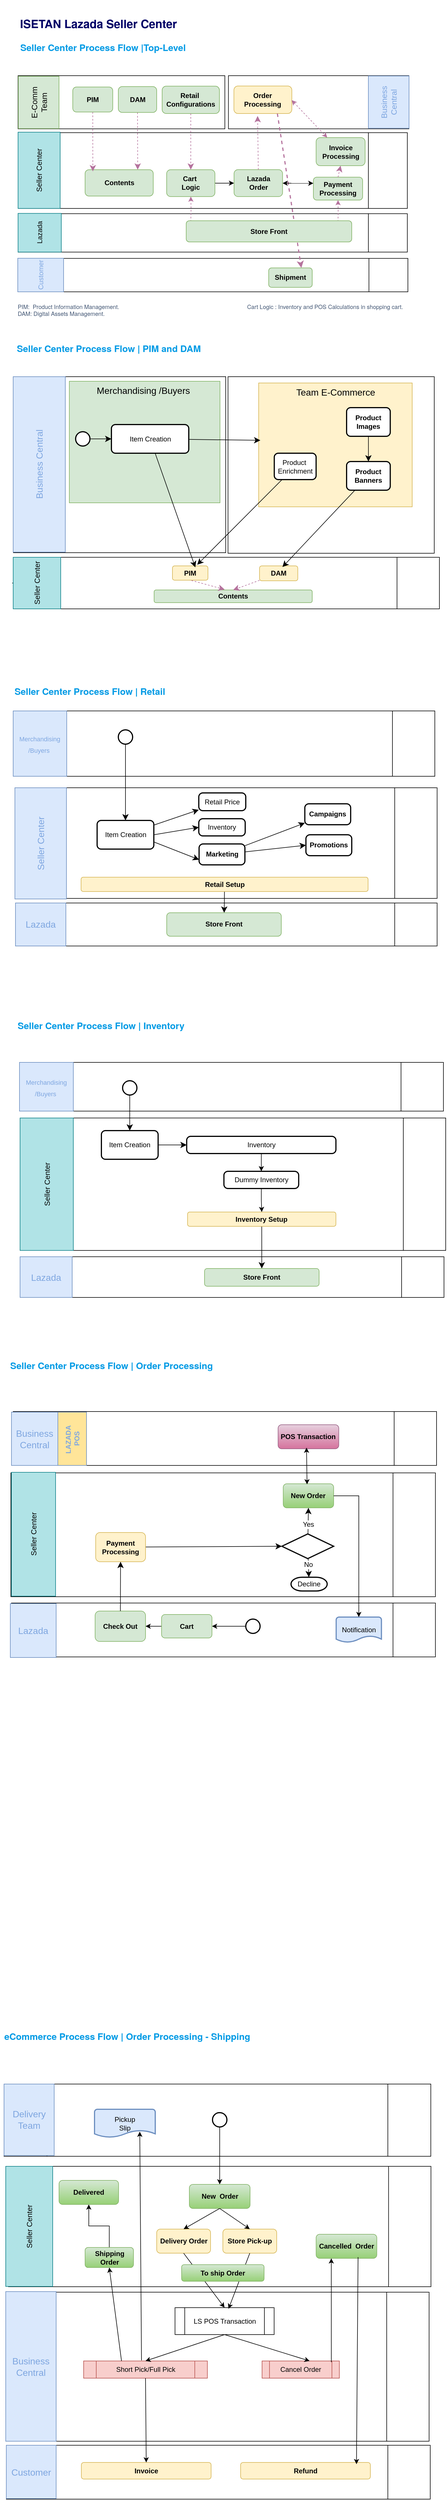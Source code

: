 <mxfile version="24.8.4">
  <diagram name="Page-1" id="vDul_YqK_dcnpiFwpa7n">
    <mxGraphModel dx="2261" dy="1941" grid="0" gridSize="10" guides="1" tooltips="1" connect="1" arrows="1" fold="1" page="1" pageScale="1" pageWidth="827" pageHeight="1169" math="0" shadow="0">
      <root>
        <mxCell id="0" />
        <mxCell id="1" parent="0" />
        <mxCell id="Co0VGhpmqFNj1Fux3Lnn-8" value="" style="shape=process;whiteSpace=wrap;html=1;backgroundOutline=1;" vertex="1" parent="1">
          <mxGeometry x="-787.25" y="2627.5" width="737.5" height="210" as="geometry" />
        </mxCell>
        <mxCell id="9B3eb1JGoKKId0q3JEfG-10" value="" style="rounded=0;whiteSpace=wrap;html=1;" parent="1" vertex="1">
          <mxGeometry x="-404" y="-494" width="360" height="308" as="geometry" />
        </mxCell>
        <mxCell id="9B3eb1JGoKKId0q3JEfG-9" value="" style="rounded=0;whiteSpace=wrap;html=1;" parent="1" vertex="1">
          <mxGeometry x="-778.52" y="-494" width="370.52" height="307" as="geometry" />
        </mxCell>
        <mxCell id="9B3eb1JGoKKId0q3JEfG-3" value="" style="rounded=0;whiteSpace=wrap;html=1;" parent="1" vertex="1">
          <mxGeometry x="-770.5" y="-1019" width="361" height="92.7" as="geometry" />
        </mxCell>
        <mxCell id="9B3eb1JGoKKId0q3JEfG-2" value="" style="rounded=0;whiteSpace=wrap;html=1;" parent="1" vertex="1">
          <mxGeometry x="-403.25" y="-1019" width="315" height="92.7" as="geometry" />
        </mxCell>
        <mxCell id="tXDbYtcbH_n3HrTqmFBk-1" value="" style="shape=process;whiteSpace=wrap;html=1;backgroundOutline=1;" parent="1" vertex="1">
          <mxGeometry x="-770.5" y="-778.3" width="679.5" height="67" as="geometry" />
        </mxCell>
        <mxCell id="k8KEBQ3MooANIXH4T0-9-42" value="" style="shape=process;whiteSpace=wrap;html=1;backgroundOutline=1;" parent="1" vertex="1">
          <mxGeometry x="-767" y="1041" width="740" height="71" as="geometry" />
        </mxCell>
        <mxCell id="sol9Hx2Mey-MQ7D0-gN6-85" value="" style="group" parent="1" vertex="1" connectable="0">
          <mxGeometry x="-791" y="3114" width="740" height="94" as="geometry" />
        </mxCell>
        <mxCell id="sol9Hx2Mey-MQ7D0-gN6-57" value="" style="shape=process;whiteSpace=wrap;html=1;backgroundOutline=1;" parent="sol9Hx2Mey-MQ7D0-gN6-85" vertex="1">
          <mxGeometry width="740" height="94" as="geometry" />
        </mxCell>
        <mxCell id="sol9Hx2Mey-MQ7D0-gN6-58" value="Customer" style="text;strokeColor=#6c8ebf;fillColor=#dae8fc;html=1;align=center;verticalAlign=middle;whiteSpace=wrap;rounded=0;fontSize=16;fontColor=#7EA6E0;" parent="sol9Hx2Mey-MQ7D0-gN6-85" vertex="1">
          <mxGeometry width="87" height="93" as="geometry" />
        </mxCell>
        <mxCell id="Co0VGhpmqFNj1Fux3Lnn-39" value="&lt;b&gt;Refund&lt;/b&gt;" style="rounded=1;whiteSpace=wrap;html=1;fillColor=#fff2cc;strokeColor=#d6b656;" vertex="1" parent="sol9Hx2Mey-MQ7D0-gN6-85">
          <mxGeometry x="409" y="30" width="226.5" height="29" as="geometry" />
        </mxCell>
        <mxCell id="sol9Hx2Mey-MQ7D0-gN6-117" value="&lt;b&gt;Invoice&lt;/b&gt;" style="rounded=1;whiteSpace=wrap;html=1;fillColor=#fff2cc;strokeColor=#d6b656;" parent="sol9Hx2Mey-MQ7D0-gN6-85" vertex="1">
          <mxGeometry x="131" y="30" width="226.5" height="29" as="geometry" />
        </mxCell>
        <mxCell id="sol9Hx2Mey-MQ7D0-gN6-12" value="" style="shape=process;whiteSpace=wrap;html=1;backgroundOutline=1;" parent="1" vertex="1">
          <mxGeometry x="-771" y="-700.3" width="681" height="58.3" as="geometry" />
        </mxCell>
        <mxCell id="FsNF8_H5nUbt7xwvHBq2-35" value="&lt;h2 style=&quot;box-sizing: border-box; margin-top: 1.75rem; margin-bottom: 0.5rem; line-height: 1.2; font-size: 16px; color: rgb(3, 155, 229); padding-bottom: 1rem; font-family: &amp;quot;Source Sans Pro&amp;quot;, HelveticaNeue-Light, &amp;quot;Helvetica Neue Light&amp;quot;, &amp;quot;Helvetica Neue&amp;quot;, Helvetica, Arial, &amp;quot;Lucida Grande&amp;quot;, sans-serif; background-color: rgb(255, 255, 255);&quot;&gt;&lt;span id=&quot;Top-Level_eCommerce_Process_Flow&quot; style=&quot;box-sizing: border-box; font-size: 16px;&quot;&gt;&amp;nbsp;Seller Center Process Flow |&lt;/span&gt;&lt;span style=&quot;font-size: 16px;&quot;&gt;Top-Level&lt;/span&gt;&lt;/h2&gt;" style="text;html=1;align=left;verticalAlign=middle;whiteSpace=wrap;rounded=0;fontSize=16;fontStyle=1" parent="1" vertex="1">
          <mxGeometry x="-773" y="-1086" width="478" height="30" as="geometry" />
        </mxCell>
        <mxCell id="FsNF8_H5nUbt7xwvHBq2-62" value="" style="group;verticalAlign=bottom;" parent="1" vertex="1" connectable="0">
          <mxGeometry x="-781" y="-179" width="740" height="98.25" as="geometry" />
        </mxCell>
        <mxCell id="FsNF8_H5nUbt7xwvHBq2-63" style="edgeStyle=none;curved=1;rounded=0;orthogonalLoop=1;jettySize=auto;html=1;exitX=0;exitY=0.5;exitDx=0;exitDy=0;fontSize=12;startSize=8;endSize=8;" parent="FsNF8_H5nUbt7xwvHBq2-62" source="FsNF8_H5nUbt7xwvHBq2-64" edge="1">
          <mxGeometry relative="1" as="geometry">
            <mxPoint y="44.982" as="targetPoint" />
          </mxGeometry>
        </mxCell>
        <mxCell id="FsNF8_H5nUbt7xwvHBq2-64" value="" style="shape=process;whiteSpace=wrap;html=1;backgroundOutline=1;" parent="FsNF8_H5nUbt7xwvHBq2-62" vertex="1">
          <mxGeometry x="6" width="740.0" height="89.964" as="geometry" />
        </mxCell>
        <mxCell id="FsNF8_H5nUbt7xwvHBq2-68" value="&lt;b&gt;Contents&lt;/b&gt;" style="rounded=1;whiteSpace=wrap;html=1;fillColor=#d5e8d4;strokeColor=#82b366;" parent="FsNF8_H5nUbt7xwvHBq2-62" vertex="1">
          <mxGeometry x="248" y="57" width="276" height="22.18" as="geometry" />
        </mxCell>
        <mxCell id="9B3eb1JGoKKId0q3JEfG-7" value="&lt;span style=&quot;font-size: 13px;&quot;&gt;Seller Center&lt;/span&gt;" style="text;strokeColor=#0e8088;fillColor=#b0e3e6;html=1;align=center;verticalAlign=middle;whiteSpace=wrap;rounded=0;fontSize=12;horizontal=0;" parent="FsNF8_H5nUbt7xwvHBq2-62" vertex="1">
          <mxGeometry x="2" width="83" height="89.964" as="geometry" />
        </mxCell>
        <mxCell id="FsNF8_H5nUbt7xwvHBq2-82" value="&lt;b&gt;PIM&lt;/b&gt;" style="rounded=1;whiteSpace=wrap;html=1;fillColor=#fff2cc;strokeColor=#d6b656;fontColor=#000000;" parent="FsNF8_H5nUbt7xwvHBq2-62" vertex="1">
          <mxGeometry x="280" y="15" width="62" height="25" as="geometry" />
        </mxCell>
        <mxCell id="FsNF8_H5nUbt7xwvHBq2-72" style="edgeStyle=none;curved=1;rounded=0;orthogonalLoop=1;jettySize=auto;html=1;fontSize=12;startSize=8;endSize=8;dashed=1;strokeColor=#B5739D;exitX=0.536;exitY=1.019;exitDx=0;exitDy=0;exitPerimeter=0;entryX=0.446;entryY=-0.038;entryDx=0;entryDy=0;entryPerimeter=0;" parent="FsNF8_H5nUbt7xwvHBq2-62" source="FsNF8_H5nUbt7xwvHBq2-82" target="FsNF8_H5nUbt7xwvHBq2-68" edge="1">
          <mxGeometry relative="1" as="geometry">
            <mxPoint x="194" y="-46" as="sourcePoint" />
            <mxPoint x="210" y="67" as="targetPoint" />
          </mxGeometry>
        </mxCell>
        <mxCell id="FsNF8_H5nUbt7xwvHBq2-90" value="&lt;b&gt;DAM&lt;/b&gt;" style="rounded=1;whiteSpace=wrap;html=1;fillColor=#fff2cc;strokeColor=#d6b656;fontColor=#000000;" parent="FsNF8_H5nUbt7xwvHBq2-62" vertex="1">
          <mxGeometry x="432" y="15" width="66.81" height="26" as="geometry" />
        </mxCell>
        <mxCell id="FsNF8_H5nUbt7xwvHBq2-71" style="edgeStyle=none;curved=1;rounded=0;orthogonalLoop=1;jettySize=auto;html=1;fontSize=12;startSize=8;endSize=8;dashed=1;fillColor=#d5e8d4;strokeColor=#B5739D;entryX=0.5;entryY=0;entryDx=0;entryDy=0;" parent="FsNF8_H5nUbt7xwvHBq2-62" source="FsNF8_H5nUbt7xwvHBq2-90" target="FsNF8_H5nUbt7xwvHBq2-68" edge="1">
          <mxGeometry relative="1" as="geometry">
            <mxPoint x="530" y="-23" as="sourcePoint" />
            <mxPoint x="530" y="63" as="targetPoint" />
          </mxGeometry>
        </mxCell>
        <mxCell id="FsNF8_H5nUbt7xwvHBq2-73" value="&lt;h2 style=&quot;box-sizing: border-box; margin-top: 1.75rem; margin-bottom: 0.5rem; line-height: 1.2; font-size: 16px; color: rgb(3, 155, 229); padding-bottom: 1rem; font-family: &amp;quot;Source Sans Pro&amp;quot;, HelveticaNeue-Light, &amp;quot;Helvetica Neue Light&amp;quot;, &amp;quot;Helvetica Neue&amp;quot;, Helvetica, Arial, &amp;quot;Lucida Grande&amp;quot;, sans-serif; background-color: rgb(255, 255, 255);&quot;&gt;&lt;span style=&quot;box-sizing: border-box; font-size: 16px;&quot; id=&quot;Top-Level_eCommerce_Process_Flow&quot;&gt;&amp;nbsp;&lt;/span&gt;Seller Center Process Flow | PIM and DAM&lt;/h2&gt;" style="text;html=1;align=left;verticalAlign=middle;whiteSpace=wrap;rounded=0;fontSize=16;fontStyle=1" parent="1" vertex="1">
          <mxGeometry x="-779" y="-561" width="478" height="30" as="geometry" />
        </mxCell>
        <mxCell id="FsNF8_H5nUbt7xwvHBq2-57" value="Business Central" style="text;strokeColor=#6c8ebf;fillColor=#dae8fc;html=1;align=center;verticalAlign=middle;whiteSpace=wrap;rounded=0;fontSize=16;fontColor=#7EA6E0;horizontal=0;" parent="1" vertex="1">
          <mxGeometry x="-779" y="-494" width="91" height="306" as="geometry" />
        </mxCell>
        <mxCell id="FsNF8_H5nUbt7xwvHBq2-93" value="Merchandising /Buyers&amp;nbsp;" style="text;strokeColor=#82b366;fillColor=#d5e8d4;html=1;align=center;verticalAlign=top;whiteSpace=wrap;rounded=0;fontSize=16;" parent="1" vertex="1">
          <mxGeometry x="-681" y="-486" width="263" height="212" as="geometry" />
        </mxCell>
        <mxCell id="FsNF8_H5nUbt7xwvHBq2-98" value="" style="edgeStyle=none;curved=1;rounded=0;orthogonalLoop=1;jettySize=auto;html=1;fontSize=12;startSize=8;endSize=8;" parent="1" source="FsNF8_H5nUbt7xwvHBq2-95" target="FsNF8_H5nUbt7xwvHBq2-96" edge="1">
          <mxGeometry relative="1" as="geometry" />
        </mxCell>
        <mxCell id="FsNF8_H5nUbt7xwvHBq2-95" value="" style="strokeWidth=2;html=1;shape=mxgraph.flowchart.start_1;whiteSpace=wrap;" parent="1" vertex="1">
          <mxGeometry x="-670" y="-398" width="25" height="25" as="geometry" />
        </mxCell>
        <mxCell id="FsNF8_H5nUbt7xwvHBq2-96" value="Item Creation" style="rounded=1;whiteSpace=wrap;html=1;absoluteArcSize=1;arcSize=14;strokeWidth=2;" parent="1" vertex="1">
          <mxGeometry x="-607.5" y="-410.5" width="135" height="50" as="geometry" />
        </mxCell>
        <mxCell id="FsNF8_H5nUbt7xwvHBq2-99" style="edgeStyle=none;curved=1;rounded=0;orthogonalLoop=1;jettySize=auto;html=1;exitX=1;exitY=0.25;exitDx=0;exitDy=0;fontSize=12;startSize=8;endSize=8;" parent="1" source="FsNF8_H5nUbt7xwvHBq2-57" target="FsNF8_H5nUbt7xwvHBq2-57" edge="1">
          <mxGeometry relative="1" as="geometry" />
        </mxCell>
        <mxCell id="FsNF8_H5nUbt7xwvHBq2-109" value="Team E-Commerce" style="text;strokeColor=#d6b656;fillColor=#fff2cc;html=1;align=center;verticalAlign=top;whiteSpace=wrap;rounded=0;fontSize=16;" parent="1" vertex="1">
          <mxGeometry x="-350.5" y="-483" width="268" height="216" as="geometry" />
        </mxCell>
        <mxCell id="FsNF8_H5nUbt7xwvHBq2-118" value="" style="edgeStyle=none;curved=1;rounded=0;orthogonalLoop=1;jettySize=auto;html=1;fontSize=12;startSize=8;endSize=8;" parent="1" source="FsNF8_H5nUbt7xwvHBq2-112" target="FsNF8_H5nUbt7xwvHBq2-113" edge="1">
          <mxGeometry relative="1" as="geometry" />
        </mxCell>
        <mxCell id="FsNF8_H5nUbt7xwvHBq2-112" value="&lt;b&gt;Product Images&lt;/b&gt;" style="rounded=1;whiteSpace=wrap;html=1;absoluteArcSize=1;arcSize=14;strokeWidth=2;" parent="1" vertex="1">
          <mxGeometry x="-197.0" y="-440" width="76.19" height="50" as="geometry" />
        </mxCell>
        <mxCell id="FsNF8_H5nUbt7xwvHBq2-113" value="&lt;b&gt;Product Banners&lt;/b&gt;" style="rounded=1;whiteSpace=wrap;html=1;absoluteArcSize=1;arcSize=14;strokeWidth=2;" parent="1" vertex="1">
          <mxGeometry x="-197.0" y="-346" width="76.19" height="50" as="geometry" />
        </mxCell>
        <mxCell id="FsNF8_H5nUbt7xwvHBq2-121" style="edgeStyle=none;curved=1;rounded=0;orthogonalLoop=1;jettySize=auto;html=1;entryX=0.599;entryY=0.079;entryDx=0;entryDy=0;entryPerimeter=0;fontSize=12;startSize=8;endSize=8;" parent="1" source="FsNF8_H5nUbt7xwvHBq2-113" target="FsNF8_H5nUbt7xwvHBq2-90" edge="1">
          <mxGeometry relative="1" as="geometry" />
        </mxCell>
        <mxCell id="FsNF8_H5nUbt7xwvHBq2-131" style="edgeStyle=none;curved=1;rounded=0;orthogonalLoop=1;jettySize=auto;html=1;entryX=0.697;entryY=-0.079;entryDx=0;entryDy=0;fontSize=12;startSize=8;endSize=8;entryPerimeter=0;" parent="1" source="FsNF8_H5nUbt7xwvHBq2-129" target="FsNF8_H5nUbt7xwvHBq2-82" edge="1">
          <mxGeometry relative="1" as="geometry" />
        </mxCell>
        <mxCell id="FsNF8_H5nUbt7xwvHBq2-129" value="Product&amp;nbsp;&lt;br&gt;Enrichment" style="rounded=1;whiteSpace=wrap;html=1;absoluteArcSize=1;arcSize=14;strokeWidth=2;" parent="1" vertex="1">
          <mxGeometry x="-323.23" y="-360.5" width="73" height="46" as="geometry" />
        </mxCell>
        <mxCell id="FsNF8_H5nUbt7xwvHBq2-132" style="edgeStyle=none;curved=1;rounded=0;orthogonalLoop=1;jettySize=auto;html=1;entryX=0.644;entryY=0.105;entryDx=0;entryDy=0;entryPerimeter=0;fontSize=12;startSize=8;endSize=8;" parent="1" source="FsNF8_H5nUbt7xwvHBq2-96" target="FsNF8_H5nUbt7xwvHBq2-82" edge="1">
          <mxGeometry relative="1" as="geometry" />
        </mxCell>
        <mxCell id="FsNF8_H5nUbt7xwvHBq2-147" value="&lt;h2 style=&quot;box-sizing: border-box; margin-top: 1.75rem; margin-bottom: 0.5rem; line-height: 1.2; font-size: 16px; color: rgb(3, 155, 229); padding-bottom: 1rem; font-family: &amp;quot;Source Sans Pro&amp;quot;, HelveticaNeue-Light, &amp;quot;Helvetica Neue Light&amp;quot;, &amp;quot;Helvetica Neue&amp;quot;, Helvetica, Arial, &amp;quot;Lucida Grande&amp;quot;, sans-serif; background-color: rgb(255, 255, 255);&quot;&gt;&lt;span style=&quot;box-sizing: border-box; font-size: 16px;&quot; id=&quot;Top-Level_eCommerce_Process_Flow&quot;&gt;&amp;nbsp;Seller Center Process Flow | Retail&amp;nbsp;&amp;nbsp;&lt;/span&gt;&lt;/h2&gt;" style="text;html=1;align=left;verticalAlign=middle;whiteSpace=wrap;rounded=0;fontSize=16;fontStyle=1" parent="1" vertex="1">
          <mxGeometry x="-783" y="37" width="478" height="30" as="geometry" />
        </mxCell>
        <mxCell id="FsNF8_H5nUbt7xwvHBq2-161" value="" style="group;fontColor=#7EA6E0;" parent="1" vertex="1" connectable="0">
          <mxGeometry x="-779" y="424" width="740" height="75" as="geometry" />
        </mxCell>
        <mxCell id="FsNF8_H5nUbt7xwvHBq2-162" style="edgeStyle=none;curved=1;rounded=0;orthogonalLoop=1;jettySize=auto;html=1;exitX=0;exitY=0.5;exitDx=0;exitDy=0;fontSize=12;startSize=8;endSize=8;" parent="FsNF8_H5nUbt7xwvHBq2-161" source="FsNF8_H5nUbt7xwvHBq2-163" target="FsNF8_H5nUbt7xwvHBq2-164" edge="1">
          <mxGeometry relative="1" as="geometry" />
        </mxCell>
        <mxCell id="FsNF8_H5nUbt7xwvHBq2-163" value="" style="shape=process;whiteSpace=wrap;html=1;backgroundOutline=1;" parent="FsNF8_H5nUbt7xwvHBq2-161" vertex="1">
          <mxGeometry x="4" width="736" height="75" as="geometry" />
        </mxCell>
        <mxCell id="FsNF8_H5nUbt7xwvHBq2-164" value="Lazada" style="text;strokeColor=#6c8ebf;fillColor=#dae8fc;html=1;align=center;verticalAlign=middle;whiteSpace=wrap;rounded=0;fontSize=16;fontColor=#7EA6E0;" parent="FsNF8_H5nUbt7xwvHBq2-161" vertex="1">
          <mxGeometry x="4" y="-0.01" width="88" height="75" as="geometry" />
        </mxCell>
        <mxCell id="FsNF8_H5nUbt7xwvHBq2-235" value="&lt;b&gt;Store Front&lt;/b&gt;" style="rounded=1;whiteSpace=wrap;html=1;fillColor=#d5e8d4;strokeColor=#82b366;" parent="FsNF8_H5nUbt7xwvHBq2-161" vertex="1">
          <mxGeometry x="268" y="17.039" width="200" height="40.908" as="geometry" />
        </mxCell>
        <mxCell id="FsNF8_H5nUbt7xwvHBq2-166" value="" style="shape=process;whiteSpace=wrap;html=1;backgroundOutline=1;" parent="1" vertex="1">
          <mxGeometry x="-776" y="223" width="737" height="193" as="geometry" />
        </mxCell>
        <mxCell id="FsNF8_H5nUbt7xwvHBq2-167" value="Seller Center" style="text;strokeColor=#6c8ebf;fillColor=#dae8fc;html=1;align=center;verticalAlign=middle;whiteSpace=wrap;rounded=0;fontSize=16;fontColor=#7EA6E0;horizontal=0;" parent="1" vertex="1">
          <mxGeometry x="-776" y="223" width="90" height="194" as="geometry" />
        </mxCell>
        <mxCell id="FsNF8_H5nUbt7xwvHBq2-175" value="" style="edgeStyle=none;curved=1;rounded=0;orthogonalLoop=1;jettySize=auto;html=1;fontSize=12;startSize=8;endSize=8;" parent="1" source="FsNF8_H5nUbt7xwvHBq2-176" target="FsNF8_H5nUbt7xwvHBq2-178" edge="1">
          <mxGeometry relative="1" as="geometry" />
        </mxCell>
        <mxCell id="FsNF8_H5nUbt7xwvHBq2-176" value="Item Creation" style="rounded=1;whiteSpace=wrap;html=1;absoluteArcSize=1;arcSize=14;strokeWidth=2;" parent="1" vertex="1">
          <mxGeometry x="-632.48" y="280" width="99" height="50" as="geometry" />
        </mxCell>
        <mxCell id="FsNF8_H5nUbt7xwvHBq2-177" style="edgeStyle=none;curved=1;rounded=0;orthogonalLoop=1;jettySize=auto;html=1;exitX=1;exitY=0.25;exitDx=0;exitDy=0;fontSize=12;startSize=8;endSize=8;" parent="1" source="FsNF8_H5nUbt7xwvHBq2-167" target="FsNF8_H5nUbt7xwvHBq2-167" edge="1">
          <mxGeometry relative="1" as="geometry" />
        </mxCell>
        <mxCell id="FsNF8_H5nUbt7xwvHBq2-178" value="Retail Price" style="rounded=1;whiteSpace=wrap;html=1;absoluteArcSize=1;arcSize=14;strokeWidth=2;" parent="1" vertex="1">
          <mxGeometry x="-455" y="232" width="82" height="31" as="geometry" />
        </mxCell>
        <mxCell id="FsNF8_H5nUbt7xwvHBq2-180" value="Inventory" style="rounded=1;whiteSpace=wrap;html=1;absoluteArcSize=1;arcSize=14;strokeWidth=2;" parent="1" vertex="1">
          <mxGeometry x="-455" y="277" width="81" height="30" as="geometry" />
        </mxCell>
        <mxCell id="FsNF8_H5nUbt7xwvHBq2-181" value="" style="edgeStyle=none;curved=1;rounded=0;orthogonalLoop=1;jettySize=auto;html=1;fontSize=12;startSize=8;endSize=8;entryX=0;entryY=0.5;entryDx=0;entryDy=0;exitX=1;exitY=0.5;exitDx=0;exitDy=0;" parent="1" source="FsNF8_H5nUbt7xwvHBq2-176" target="FsNF8_H5nUbt7xwvHBq2-180" edge="1">
          <mxGeometry relative="1" as="geometry">
            <mxPoint x="-530" y="176" as="sourcePoint" />
            <mxPoint x="-497" y="165" as="targetPoint" />
          </mxGeometry>
        </mxCell>
        <mxCell id="FsNF8_H5nUbt7xwvHBq2-233" style="edgeStyle=none;curved=1;rounded=0;orthogonalLoop=1;jettySize=auto;html=1;fontSize=12;startSize=8;endSize=8;" parent="1" source="FsNF8_H5nUbt7xwvHBq2-183" target="FsNF8_H5nUbt7xwvHBq2-197" edge="1">
          <mxGeometry relative="1" as="geometry" />
        </mxCell>
        <mxCell id="FsNF8_H5nUbt7xwvHBq2-234" style="edgeStyle=none;curved=1;rounded=0;orthogonalLoop=1;jettySize=auto;html=1;entryX=0;entryY=0.5;entryDx=0;entryDy=0;fontSize=12;startSize=8;endSize=8;" parent="1" source="FsNF8_H5nUbt7xwvHBq2-183" target="FsNF8_H5nUbt7xwvHBq2-232" edge="1">
          <mxGeometry relative="1" as="geometry" />
        </mxCell>
        <mxCell id="FsNF8_H5nUbt7xwvHBq2-183" value="&lt;strong&gt;Marketing&lt;/strong&gt;" style="rounded=1;whiteSpace=wrap;html=1;absoluteArcSize=1;arcSize=14;strokeWidth=2;fontStyle=0" parent="1" vertex="1">
          <mxGeometry x="-454.5" y="321" width="80" height="36.5" as="geometry" />
        </mxCell>
        <mxCell id="FsNF8_H5nUbt7xwvHBq2-237" value="" style="edgeStyle=none;curved=1;rounded=0;orthogonalLoop=1;jettySize=auto;html=1;fontSize=12;startSize=8;endSize=8;" parent="1" source="FsNF8_H5nUbt7xwvHBq2-189" target="FsNF8_H5nUbt7xwvHBq2-235" edge="1">
          <mxGeometry relative="1" as="geometry" />
        </mxCell>
        <mxCell id="FsNF8_H5nUbt7xwvHBq2-189" value="&lt;b&gt;Retail&amp;nbsp;Setup&lt;/b&gt;" style="rounded=1;whiteSpace=wrap;html=1;fillColor=#fff2cc;strokeColor=#d6b656;fontColor=#000000;align=center;" parent="1" vertex="1">
          <mxGeometry x="-660.5" y="379" width="501" height="25" as="geometry" />
        </mxCell>
        <mxCell id="FsNF8_H5nUbt7xwvHBq2-193" value="" style="edgeStyle=none;curved=1;rounded=0;orthogonalLoop=1;jettySize=auto;html=1;fontSize=12;startSize=8;endSize=8;entryX=0;entryY=0.75;entryDx=0;entryDy=0;exitX=1;exitY=0.75;exitDx=0;exitDy=0;" parent="1" source="FsNF8_H5nUbt7xwvHBq2-176" target="FsNF8_H5nUbt7xwvHBq2-183" edge="1">
          <mxGeometry relative="1" as="geometry">
            <mxPoint x="-555" y="211" as="sourcePoint" />
            <mxPoint x="-522" y="201" as="targetPoint" />
          </mxGeometry>
        </mxCell>
        <mxCell id="FsNF8_H5nUbt7xwvHBq2-196" style="edgeStyle=none;curved=1;rounded=0;orthogonalLoop=1;jettySize=auto;html=1;entryX=0.011;entryY=0.463;entryDx=0;entryDy=0;entryPerimeter=0;fontSize=12;startSize=8;endSize=8;" parent="1" source="FsNF8_H5nUbt7xwvHBq2-96" target="FsNF8_H5nUbt7xwvHBq2-109" edge="1">
          <mxGeometry relative="1" as="geometry" />
        </mxCell>
        <mxCell id="FsNF8_H5nUbt7xwvHBq2-197" value="&lt;b&gt;Campaigns&lt;/b&gt;" style="rounded=1;whiteSpace=wrap;html=1;absoluteArcSize=1;arcSize=14;strokeWidth=2;" parent="1" vertex="1">
          <mxGeometry x="-269.91" y="251" width="80" height="36.5" as="geometry" />
        </mxCell>
        <mxCell id="FsNF8_H5nUbt7xwvHBq2-232" value="&lt;b&gt;Promotions&lt;/b&gt;" style="rounded=1;whiteSpace=wrap;html=1;absoluteArcSize=1;arcSize=14;strokeWidth=2;" parent="1" vertex="1">
          <mxGeometry x="-268" y="305" width="80" height="36.5" as="geometry" />
        </mxCell>
        <mxCell id="FsNF8_H5nUbt7xwvHBq2-247" value="&lt;h2 style=&quot;box-sizing: border-box; margin-top: 1.75rem; margin-bottom: 0.5rem; line-height: 1.2; font-size: 16px; color: rgb(3, 155, 229); padding-bottom: 1rem; font-family: &amp;quot;Source Sans Pro&amp;quot;, HelveticaNeue-Light, &amp;quot;Helvetica Neue Light&amp;quot;, &amp;quot;Helvetica Neue&amp;quot;, Helvetica, Arial, &amp;quot;Lucida Grande&amp;quot;, sans-serif; background-color: rgb(255, 255, 255);&quot;&gt;&lt;span id=&quot;Top-Level_eCommerce_Process_Flow&quot; style=&quot;box-sizing: border-box; font-size: 16px;&quot;&gt;&amp;nbsp;&lt;/span&gt;&amp;nbsp;Seller Center Process Flow | Order Processing&amp;nbsp;&lt;/h2&gt;" style="text;html=1;align=left;verticalAlign=middle;whiteSpace=wrap;rounded=0;fontSize=16;fontStyle=1" parent="1" vertex="1">
          <mxGeometry x="-795" y="1213" width="738" height="30" as="geometry" />
        </mxCell>
        <mxCell id="FsNF8_H5nUbt7xwvHBq2-253" value="" style="shape=process;whiteSpace=wrap;html=1;backgroundOutline=1;" parent="1" vertex="1">
          <mxGeometry x="-779" y="1311" width="739" height="94" as="geometry" />
        </mxCell>
        <mxCell id="FsNF8_H5nUbt7xwvHBq2-254" value="Business Central" style="text;strokeColor=#6c8ebf;fillColor=#dae8fc;html=1;align=center;verticalAlign=middle;whiteSpace=wrap;rounded=0;fontSize=16;fontColor=#7EA6E0;" parent="1" vertex="1">
          <mxGeometry x="-782" y="1312" width="81" height="93" as="geometry" />
        </mxCell>
        <mxCell id="FsNF8_H5nUbt7xwvHBq2-260" style="edgeStyle=none;curved=1;rounded=0;orthogonalLoop=1;jettySize=auto;html=1;exitX=1;exitY=0.25;exitDx=0;exitDy=0;fontSize=12;startSize=8;endSize=8;" parent="1" source="FsNF8_H5nUbt7xwvHBq2-254" target="FsNF8_H5nUbt7xwvHBq2-254" edge="1">
          <mxGeometry relative="1" as="geometry" />
        </mxCell>
        <mxCell id="FsNF8_H5nUbt7xwvHBq2-278" value="" style="shape=process;whiteSpace=wrap;html=1;backgroundOutline=1;" parent="1" vertex="1">
          <mxGeometry x="-782" y="1645" width="740" height="94" as="geometry" />
        </mxCell>
        <mxCell id="FsNF8_H5nUbt7xwvHBq2-250" value="" style="shape=process;whiteSpace=wrap;html=1;backgroundOutline=1;" parent="1" vertex="1">
          <mxGeometry x="-783" y="1418" width="741" height="216" as="geometry" />
        </mxCell>
        <mxCell id="FsNF8_H5nUbt7xwvHBq2-248" value="" style="group" parent="1" vertex="1" connectable="0">
          <mxGeometry x="-784" y="1423" width="740" height="243" as="geometry" />
        </mxCell>
        <mxCell id="FsNF8_H5nUbt7xwvHBq2-286" value="&lt;b&gt;New Order&lt;/b&gt;" style="rounded=1;whiteSpace=wrap;html=1;fillColor=#d5e8d4;strokeColor=#82b366;gradientColor=#97d077;" parent="FsNF8_H5nUbt7xwvHBq2-248" vertex="1">
          <mxGeometry x="476.363" y="14" width="88.036" height="42" as="geometry" />
        </mxCell>
        <mxCell id="FsNF8_H5nUbt7xwvHBq2-320" value="" style="edgeStyle=none;curved=1;rounded=0;orthogonalLoop=1;jettySize=auto;html=1;fontSize=12;startSize=8;endSize=8;entryX=0;entryY=0.5;entryDx=0;entryDy=0;entryPerimeter=0;" parent="FsNF8_H5nUbt7xwvHBq2-248" source="FsNF8_H5nUbt7xwvHBq2-302" target="FsNF8_H5nUbt7xwvHBq2-303" edge="1">
          <mxGeometry relative="1" as="geometry">
            <mxPoint x="324" y="123.389" as="targetPoint" />
          </mxGeometry>
        </mxCell>
        <mxCell id="FsNF8_H5nUbt7xwvHBq2-302" value="&lt;b&gt;Payment Processing&lt;/b&gt;" style="rounded=1;whiteSpace=wrap;html=1;fillColor=#fff2cc;strokeColor=#d6b656;fontColor=#000000;" parent="FsNF8_H5nUbt7xwvHBq2-248" vertex="1">
          <mxGeometry x="149.01" y="99" width="87.03" height="51" as="geometry" />
        </mxCell>
        <mxCell id="FsNF8_H5nUbt7xwvHBq2-303" value="" style="strokeWidth=2;html=1;shape=mxgraph.flowchart.decision;whiteSpace=wrap;" parent="FsNF8_H5nUbt7xwvHBq2-248" vertex="1">
          <mxGeometry x="473.99" y="101.45" width="90.41" height="43.1" as="geometry" />
        </mxCell>
        <mxCell id="FsNF8_H5nUbt7xwvHBq2-306" value="" style="edgeStyle=none;curved=1;rounded=0;orthogonalLoop=1;jettySize=auto;html=1;fontSize=12;startSize=8;endSize=8;entryX=0.5;entryY=1;entryDx=0;entryDy=0;" parent="FsNF8_H5nUbt7xwvHBq2-248" source="FsNF8_H5nUbt7xwvHBq2-303" target="FsNF8_H5nUbt7xwvHBq2-286" edge="1">
          <mxGeometry relative="1" as="geometry" />
        </mxCell>
        <mxCell id="FsNF8_H5nUbt7xwvHBq2-307" value="Yes" style="edgeLabel;html=1;align=center;verticalAlign=middle;resizable=0;points=[];fontSize=12;" parent="FsNF8_H5nUbt7xwvHBq2-306" vertex="1" connectable="0">
          <mxGeometry x="-0.263" relative="1" as="geometry">
            <mxPoint as="offset" />
          </mxGeometry>
        </mxCell>
        <mxCell id="FsNF8_H5nUbt7xwvHBq2-308" value="Decline" style="strokeWidth=2;html=1;shape=mxgraph.flowchart.terminator;whiteSpace=wrap;" parent="FsNF8_H5nUbt7xwvHBq2-248" vertex="1">
          <mxGeometry x="490" y="177" width="63.12" height="24" as="geometry" />
        </mxCell>
        <mxCell id="FsNF8_H5nUbt7xwvHBq2-309" value="" style="edgeStyle=none;curved=1;rounded=0;orthogonalLoop=1;jettySize=auto;html=1;fontSize=12;startSize=8;endSize=8;" parent="FsNF8_H5nUbt7xwvHBq2-248" source="FsNF8_H5nUbt7xwvHBq2-303" target="FsNF8_H5nUbt7xwvHBq2-308" edge="1">
          <mxGeometry relative="1" as="geometry" />
        </mxCell>
        <mxCell id="FsNF8_H5nUbt7xwvHBq2-310" value="No" style="edgeLabel;html=1;align=center;verticalAlign=middle;resizable=0;points=[];fontSize=12;" parent="FsNF8_H5nUbt7xwvHBq2-309" vertex="1" connectable="0">
          <mxGeometry x="-0.362" y="-1" relative="1" as="geometry">
            <mxPoint as="offset" />
          </mxGeometry>
        </mxCell>
        <mxCell id="FsNF8_H5nUbt7xwvHBq2-319" value="" style="edgeStyle=none;curved=1;rounded=0;orthogonalLoop=1;jettySize=auto;html=1;fontSize=12;startSize=8;endSize=8;entryX=0;entryY=0.5;entryDx=0;entryDy=0;" parent="FsNF8_H5nUbt7xwvHBq2-248" edge="1">
          <mxGeometry relative="1" as="geometry">
            <mxPoint x="324" y="123" as="sourcePoint" />
            <mxPoint x="324" y="123" as="targetPoint" />
          </mxGeometry>
        </mxCell>
        <mxCell id="sol9Hx2Mey-MQ7D0-gN6-41" value="" style="edgeStyle=orthogonalEdgeStyle;rounded=0;orthogonalLoop=1;jettySize=auto;html=1;" parent="1" source="FsNF8_H5nUbt7xwvHBq2-283" target="FsNF8_H5nUbt7xwvHBq2-276" edge="1">
          <mxGeometry relative="1" as="geometry" />
        </mxCell>
        <mxCell id="FsNF8_H5nUbt7xwvHBq2-283" value="" style="strokeWidth=2;html=1;shape=mxgraph.flowchart.start_1;whiteSpace=wrap;" parent="1" vertex="1">
          <mxGeometry x="-373" y="1673" width="25" height="25" as="geometry" />
        </mxCell>
        <mxCell id="FsNF8_H5nUbt7xwvHBq2-292" value="&lt;b&gt;POS Transaction&lt;/b&gt;" style="rounded=1;whiteSpace=wrap;html=1;fillColor=#e6d0de;strokeColor=#996185;gradientColor=#d5739d;" parent="1" vertex="1">
          <mxGeometry x="-316.62" y="1334" width="106" height="42" as="geometry" />
        </mxCell>
        <mxCell id="FsNF8_H5nUbt7xwvHBq2-2" value="" style="shape=process;whiteSpace=wrap;html=1;backgroundOutline=1;" parent="1" vertex="1">
          <mxGeometry x="-769" y="-919.6" width="678" height="132.17" as="geometry" />
        </mxCell>
        <mxCell id="FsNF8_H5nUbt7xwvHBq2-5" value="Seller Center" style="text;strokeColor=#0e8088;fillColor=#b0e3e6;html=1;align=center;verticalAlign=middle;whiteSpace=wrap;rounded=0;fontSize=13;horizontal=0;" parent="1" vertex="1">
          <mxGeometry x="-770.5" y="-920.43" width="73.5" height="133" as="geometry" />
        </mxCell>
        <mxCell id="FsNF8_H5nUbt7xwvHBq2-11" value="&lt;b&gt;Lazada&lt;br&gt;Order&lt;/b&gt;" style="rounded=1;whiteSpace=wrap;html=1;fillColor=#d5e8d4;strokeColor=#82b366;" parent="1" vertex="1">
          <mxGeometry x="-393.49" y="-855.13" width="84.71" height="47" as="geometry" />
        </mxCell>
        <mxCell id="sol9Hx2Mey-MQ7D0-gN6-24" value="" style="edgeStyle=orthogonalEdgeStyle;rounded=0;orthogonalLoop=1;jettySize=auto;html=1;" parent="1" source="FsNF8_H5nUbt7xwvHBq2-24" target="FsNF8_H5nUbt7xwvHBq2-11" edge="1">
          <mxGeometry relative="1" as="geometry" />
        </mxCell>
        <mxCell id="FsNF8_H5nUbt7xwvHBq2-24" value="&lt;b&gt;Cart&amp;nbsp;&lt;br&gt;Logic&lt;/b&gt;" style="rounded=1;whiteSpace=wrap;html=1;fillColor=#d5e8d4;strokeColor=#82b366;" parent="1" vertex="1">
          <mxGeometry x="-511.13" y="-855.0" width="84.31" height="46.87" as="geometry" />
        </mxCell>
        <mxCell id="FsNF8_H5nUbt7xwvHBq2-26" value="&lt;b&gt;Contents&lt;/b&gt;" style="rounded=1;whiteSpace=wrap;html=1;fillColor=#d5e8d4;strokeColor=#82b366;" parent="1" vertex="1">
          <mxGeometry x="-653.5" y="-855" width="119" height="46" as="geometry" />
        </mxCell>
        <mxCell id="sol9Hx2Mey-MQ7D0-gN6-6" value="" style="edgeStyle=orthogonalEdgeStyle;rounded=0;orthogonalLoop=1;jettySize=auto;html=1;dashed=1;strokeColor=#B5739D;" parent="1" target="FsNF8_H5nUbt7xwvHBq2-243" edge="1">
          <mxGeometry relative="1" as="geometry">
            <mxPoint x="-212.2" y="-758" as="sourcePoint" />
          </mxGeometry>
        </mxCell>
        <mxCell id="FsNF8_H5nUbt7xwvHBq2-243" value="&lt;b&gt;Payment Processing&lt;/b&gt;" style="rounded=1;whiteSpace=wrap;html=1;fillColor=#d5e8d4;strokeColor=#82b366;" parent="1" vertex="1">
          <mxGeometry x="-255" y="-842" width="86" height="40" as="geometry" />
        </mxCell>
        <mxCell id="sol9Hx2Mey-MQ7D0-gN6-11" value="Lazada" style="text;strokeColor=#0e8088;fillColor=#b0e3e6;html=1;align=center;verticalAlign=middle;whiteSpace=wrap;rounded=0;fontSize=12;horizontal=0;" parent="1" vertex="1">
          <mxGeometry x="-770.5" y="-778.8" width="75.5" height="67.5" as="geometry" />
        </mxCell>
        <mxCell id="FsNF8_H5nUbt7xwvHBq2-34" style="edgeStyle=none;curved=1;rounded=0;orthogonalLoop=1;jettySize=auto;html=1;exitX=0.5;exitY=1;exitDx=0;exitDy=0;entryX=0.114;entryY=0.063;entryDx=0;entryDy=0;entryPerimeter=0;fontSize=12;startSize=8;endSize=8;dashed=1;strokeColor=#B5739D;" parent="1" source="FsNF8_H5nUbt7xwvHBq2-9" target="FsNF8_H5nUbt7xwvHBq2-26" edge="1">
          <mxGeometry relative="1" as="geometry" />
        </mxCell>
        <mxCell id="FsNF8_H5nUbt7xwvHBq2-31" style="edgeStyle=none;curved=1;rounded=0;orthogonalLoop=1;jettySize=auto;html=1;exitX=0.5;exitY=1;exitDx=0;exitDy=0;entryX=0.772;entryY=0;entryDx=0;entryDy=0;entryPerimeter=0;fontSize=12;startSize=8;endSize=8;dashed=1;fillColor=#d5e8d4;strokeColor=#B5739D;" parent="1" source="FsNF8_H5nUbt7xwvHBq2-10" target="FsNF8_H5nUbt7xwvHBq2-26" edge="1">
          <mxGeometry relative="1" as="geometry" />
        </mxCell>
        <mxCell id="FsNF8_H5nUbt7xwvHBq2-22" value="" style="endArrow=classic;html=1;rounded=0;fontSize=12;startSize=8;endSize=8;curved=1;dashed=1;strokeColor=#B5739D;exitX=0.5;exitY=0;exitDx=0;exitDy=0;entryX=0.409;entryY=1.089;entryDx=0;entryDy=0;entryPerimeter=0;" parent="1" source="FsNF8_H5nUbt7xwvHBq2-11" target="FsNF8_H5nUbt7xwvHBq2-17" edge="1">
          <mxGeometry width="50" height="50" relative="1" as="geometry">
            <mxPoint x="-487.731" y="-899.198" as="sourcePoint" />
            <mxPoint x="-432.378" y="-948.27" as="targetPoint" />
          </mxGeometry>
        </mxCell>
        <mxCell id="FsNF8_H5nUbt7xwvHBq2-246" value="" style="endArrow=classic;html=1;rounded=0;fontSize=12;startSize=8;endSize=8;curved=1;dashed=1;strokeColor=#B5739D;exitX=0.5;exitY=0;exitDx=0;exitDy=0;entryX=0.5;entryY=1;entryDx=0;entryDy=0;" parent="1" source="FsNF8_H5nUbt7xwvHBq2-243" target="sol9Hx2Mey-MQ7D0-gN6-8" edge="1">
          <mxGeometry width="50" height="50" relative="1" as="geometry">
            <mxPoint x="-425.371" y="-906.476" as="sourcePoint" />
            <mxPoint x="-360.209" y="-949.102" as="targetPoint" />
          </mxGeometry>
        </mxCell>
        <mxCell id="FsNF8_H5nUbt7xwvHBq2-4" value="Business Central" style="text;strokeColor=#6c8ebf;fillColor=#dae8fc;html=1;align=center;verticalAlign=middle;whiteSpace=wrap;rounded=0;fontSize=14;fontColor=#7EA6E0;horizontal=0;" parent="1" vertex="1">
          <mxGeometry x="-159" y="-1018.5" width="71" height="91.2" as="geometry" />
        </mxCell>
        <mxCell id="FsNF8_H5nUbt7xwvHBq2-9" value="&lt;b&gt;PIM&lt;/b&gt;" style="rounded=1;whiteSpace=wrap;html=1;fillColor=#d5e8d4;strokeColor=#82b366;" parent="1" vertex="1">
          <mxGeometry x="-675" y="-999.3" width="69.82" height="43.7" as="geometry" />
        </mxCell>
        <mxCell id="FsNF8_H5nUbt7xwvHBq2-10" value="&lt;b&gt;DAM&lt;/b&gt;" style="rounded=1;whiteSpace=wrap;html=1;fillColor=#d5e8d4;strokeColor=#82b366;" parent="1" vertex="1">
          <mxGeometry x="-595.48" y="-999.99" width="67" height="45.09" as="geometry" />
        </mxCell>
        <mxCell id="FsNF8_H5nUbt7xwvHBq2-17" value="&lt;b&gt;Order Processing&lt;/b&gt;" style="rounded=1;whiteSpace=wrap;html=1;fillColor=#fff2cc;strokeColor=#d6b656;fontColor=#000000;" parent="1" vertex="1">
          <mxGeometry x="-393.71" y="-1000.99" width="101.14" height="48" as="geometry" />
        </mxCell>
        <mxCell id="FsNF8_H5nUbt7xwvHBq2-23" value="&lt;b&gt;Retail&amp;nbsp;&lt;br&gt;Configurations&lt;/b&gt;" style="rounded=1;whiteSpace=wrap;html=1;fillColor=#d5e8d4;strokeColor=#82b366;" parent="1" vertex="1">
          <mxGeometry x="-519" y="-1000.69" width="100.04" height="47.7" as="geometry" />
        </mxCell>
        <mxCell id="sol9Hx2Mey-MQ7D0-gN6-8" value="&lt;b&gt;Invoice Processing&lt;/b&gt;" style="rounded=1;whiteSpace=wrap;html=1;fillColor=#d5e8d4;strokeColor=#82b366;" parent="1" vertex="1">
          <mxGeometry x="-250.23" y="-911" width="85.55" height="49.03" as="geometry" />
        </mxCell>
        <mxCell id="sol9Hx2Mey-MQ7D0-gN6-19" style="edgeStyle=none;curved=1;rounded=0;orthogonalLoop=1;jettySize=auto;html=1;entryX=0.5;entryY=0;entryDx=0;entryDy=0;fontSize=12;startSize=8;endSize=8;dashed=1;fillColor=#d5e8d4;strokeColor=#B5739D;exitX=0.5;exitY=1;exitDx=0;exitDy=0;" parent="1" source="FsNF8_H5nUbt7xwvHBq2-23" target="FsNF8_H5nUbt7xwvHBq2-24" edge="1">
          <mxGeometry relative="1" as="geometry">
            <mxPoint x="-463" y="-955.3" as="sourcePoint" />
            <mxPoint x="-465" y="-858.3" as="targetPoint" />
          </mxGeometry>
        </mxCell>
        <mxCell id="sol9Hx2Mey-MQ7D0-gN6-26" value="" style="edgeStyle=orthogonalEdgeStyle;rounded=0;orthogonalLoop=1;jettySize=auto;html=1;dashed=1;strokeColor=#B5739D;" parent="1" target="FsNF8_H5nUbt7xwvHBq2-24" edge="1">
          <mxGeometry relative="1" as="geometry">
            <mxPoint x="-469" y="-764.05" as="sourcePoint" />
          </mxGeometry>
        </mxCell>
        <mxCell id="sol9Hx2Mey-MQ7D0-gN6-27" value="&lt;b&gt;Shipment&lt;/b&gt;" style="rounded=1;whiteSpace=wrap;html=1;fillColor=#d5e8d4;strokeColor=#82b366;" parent="1" vertex="1">
          <mxGeometry x="-333" y="-683.8" width="76" height="34" as="geometry" />
        </mxCell>
        <mxCell id="sol9Hx2Mey-MQ7D0-gN6-31" value="" style="endArrow=classic;html=1;rounded=0;entryX=0.75;entryY=0;entryDx=0;entryDy=0;dashed=1;strokeWidth=2;strokeColor=#B5739D;exitX=0.75;exitY=1;exitDx=0;exitDy=0;" parent="1" target="sol9Hx2Mey-MQ7D0-gN6-27" edge="1" source="FsNF8_H5nUbt7xwvHBq2-17">
          <mxGeometry width="50" height="50" relative="1" as="geometry">
            <mxPoint x="-277" y="-976.3" as="sourcePoint" />
            <mxPoint x="-580" y="-800.3" as="targetPoint" />
          </mxGeometry>
        </mxCell>
        <mxCell id="sol9Hx2Mey-MQ7D0-gN6-33" value="" style="endArrow=classic;startArrow=classic;html=1;rounded=0;dashed=1;strokeColor=#B5739D;" parent="1" target="sol9Hx2Mey-MQ7D0-gN6-8" edge="1">
          <mxGeometry width="50" height="50" relative="1" as="geometry">
            <mxPoint x="-293" y="-976.3" as="sourcePoint" />
            <mxPoint x="-243" y="-1026.3" as="targetPoint" />
          </mxGeometry>
        </mxCell>
        <mxCell id="sol9Hx2Mey-MQ7D0-gN6-34" value="" style="endArrow=classic;startArrow=classic;html=1;rounded=0;" parent="1" source="FsNF8_H5nUbt7xwvHBq2-11" edge="1">
          <mxGeometry width="50" height="50" relative="1" as="geometry">
            <mxPoint x="-304" y="-831.291" as="sourcePoint" />
            <mxPoint x="-255" y="-831.3" as="targetPoint" />
          </mxGeometry>
        </mxCell>
        <mxCell id="sol9Hx2Mey-MQ7D0-gN6-35" value="Notification" style="strokeWidth=2;html=1;shape=mxgraph.flowchart.document2;whiteSpace=wrap;size=0.25;fillColor=#dae8fc;strokeColor=#6c8ebf;" parent="1" vertex="1">
          <mxGeometry x="-215.19" y="1669.5" width="79" height="44" as="geometry" />
        </mxCell>
        <mxCell id="sol9Hx2Mey-MQ7D0-gN6-36" style="edgeStyle=orthogonalEdgeStyle;rounded=0;orthogonalLoop=1;jettySize=auto;html=1;entryX=0.5;entryY=0;entryDx=0;entryDy=0;entryPerimeter=0;" parent="1" source="FsNF8_H5nUbt7xwvHBq2-286" target="sol9Hx2Mey-MQ7D0-gN6-35" edge="1">
          <mxGeometry relative="1" as="geometry">
            <mxPoint x="-172" y="1639" as="targetPoint" />
          </mxGeometry>
        </mxCell>
        <mxCell id="sol9Hx2Mey-MQ7D0-gN6-37" value="" style="endArrow=classic;startArrow=classic;html=1;rounded=0;exitX=0.473;exitY=0.024;exitDx=0;exitDy=0;exitPerimeter=0;entryX=0.468;entryY=0.952;entryDx=0;entryDy=0;entryPerimeter=0;" parent="1" source="FsNF8_H5nUbt7xwvHBq2-286" target="FsNF8_H5nUbt7xwvHBq2-292" edge="1">
          <mxGeometry width="50" height="50" relative="1" as="geometry">
            <mxPoint x="-259" y="1426" as="sourcePoint" />
            <mxPoint x="-261" y="1366" as="targetPoint" />
          </mxGeometry>
        </mxCell>
        <mxCell id="sol9Hx2Mey-MQ7D0-gN6-40" value="" style="edgeStyle=orthogonalEdgeStyle;rounded=0;orthogonalLoop=1;jettySize=auto;html=1;" parent="1" source="FsNF8_H5nUbt7xwvHBq2-276" target="FsNF8_H5nUbt7xwvHBq2-285" edge="1">
          <mxGeometry relative="1" as="geometry" />
        </mxCell>
        <mxCell id="FsNF8_H5nUbt7xwvHBq2-276" value="&lt;b&gt;Cart&lt;/b&gt;" style="rounded=1;whiteSpace=wrap;html=1;fillColor=#d5e8d4;strokeColor=#82b366;" parent="1" vertex="1">
          <mxGeometry x="-520.001" y="1665" width="88.036" height="41" as="geometry" />
        </mxCell>
        <mxCell id="FsNF8_H5nUbt7xwvHBq2-285" value="&lt;b&gt;Check Out&lt;/b&gt;" style="rounded=1;whiteSpace=wrap;html=1;fillColor=#d5e8d4;strokeColor=#82b366;" parent="1" vertex="1">
          <mxGeometry x="-636" y="1659" width="88.04" height="53" as="geometry" />
        </mxCell>
        <mxCell id="FsNF8_H5nUbt7xwvHBq2-317" value="" style="edgeStyle=none;curved=1;rounded=0;orthogonalLoop=1;jettySize=auto;html=1;fontSize=12;startSize=8;endSize=8;" parent="1" source="FsNF8_H5nUbt7xwvHBq2-285" target="FsNF8_H5nUbt7xwvHBq2-302" edge="1">
          <mxGeometry relative="1" as="geometry" />
        </mxCell>
        <mxCell id="sol9Hx2Mey-MQ7D0-gN6-47" value="" style="group;fontColor=#7EA6E0;" parent="1" vertex="1" connectable="0">
          <mxGeometry x="-779" y="89" width="736" height="114" as="geometry" />
        </mxCell>
        <mxCell id="sol9Hx2Mey-MQ7D0-gN6-48" style="edgeStyle=none;curved=1;rounded=0;orthogonalLoop=1;jettySize=auto;html=1;exitX=0;exitY=0.5;exitDx=0;exitDy=0;fontSize=12;startSize=8;endSize=8;" parent="sol9Hx2Mey-MQ7D0-gN6-47" source="sol9Hx2Mey-MQ7D0-gN6-49" target="sol9Hx2Mey-MQ7D0-gN6-50" edge="1">
          <mxGeometry relative="1" as="geometry" />
        </mxCell>
        <mxCell id="sol9Hx2Mey-MQ7D0-gN6-49" value="" style="shape=process;whiteSpace=wrap;html=1;backgroundOutline=1;" parent="sol9Hx2Mey-MQ7D0-gN6-47" vertex="1">
          <mxGeometry width="736.0" height="114.0" as="geometry" />
        </mxCell>
        <mxCell id="sol9Hx2Mey-MQ7D0-gN6-50" value="&lt;font style=&quot;font-size: 11px;&quot;&gt;Merchandising /Buyers&amp;nbsp;&lt;/font&gt;" style="text;strokeColor=#6c8ebf;fillColor=#dae8fc;html=1;align=center;verticalAlign=middle;whiteSpace=wrap;rounded=0;fontSize=16;fontColor=#7EA6E0;" parent="sol9Hx2Mey-MQ7D0-gN6-47" vertex="1">
          <mxGeometry width="93.492" height="114" as="geometry" />
        </mxCell>
        <mxCell id="FsNF8_H5nUbt7xwvHBq2-174" value="" style="strokeWidth=2;html=1;shape=mxgraph.flowchart.start_1;whiteSpace=wrap;" parent="1" vertex="1">
          <mxGeometry x="-595.48" y="122" width="25" height="25" as="geometry" />
        </mxCell>
        <mxCell id="FsNF8_H5nUbt7xwvHBq2-173" value="" style="edgeStyle=none;curved=1;rounded=0;orthogonalLoop=1;jettySize=auto;html=1;fontSize=12;startSize=8;endSize=8;" parent="1" source="FsNF8_H5nUbt7xwvHBq2-174" target="FsNF8_H5nUbt7xwvHBq2-176" edge="1">
          <mxGeometry relative="1" as="geometry" />
        </mxCell>
        <mxCell id="sol9Hx2Mey-MQ7D0-gN6-52" value="&lt;h2 style=&quot;box-sizing: border-box; margin-top: 1.75rem; margin-bottom: 0.5rem; line-height: 1.2; font-size: 16px; color: rgb(3, 155, 229); padding-bottom: 1rem; font-family: &amp;quot;Source Sans Pro&amp;quot;, HelveticaNeue-Light, &amp;quot;Helvetica Neue Light&amp;quot;, &amp;quot;Helvetica Neue&amp;quot;, Helvetica, Arial, &amp;quot;Lucida Grande&amp;quot;, sans-serif; background-color: rgb(255, 255, 255);&quot;&gt;&lt;span style=&quot;box-sizing: border-box; font-size: 16px;&quot; id=&quot;Top-Level_eCommerce_Process_Flow&quot;&gt;&amp;nbsp;eCommerce Process Flow | Order Processing - Shipping&amp;nbsp;&amp;nbsp;&lt;/span&gt;&lt;/h2&gt;" style="text;html=1;align=left;verticalAlign=middle;whiteSpace=wrap;rounded=0;fontSize=16;fontStyle=1" parent="1" vertex="1">
          <mxGeometry x="-801.5" y="2383" width="738" height="30" as="geometry" />
        </mxCell>
        <mxCell id="sol9Hx2Mey-MQ7D0-gN6-53" value="" style="shape=process;whiteSpace=wrap;html=1;backgroundOutline=1;" parent="1" vertex="1">
          <mxGeometry x="-792" y="2847" width="739" height="260" as="geometry" />
        </mxCell>
        <mxCell id="sol9Hx2Mey-MQ7D0-gN6-54" value="Business Central" style="text;strokeColor=#6c8ebf;fillColor=#dae8fc;html=1;align=center;verticalAlign=middle;whiteSpace=wrap;rounded=0;fontSize=16;fontColor=#7EA6E0;" parent="1" vertex="1">
          <mxGeometry x="-792" y="2846" width="88" height="261" as="geometry" />
        </mxCell>
        <mxCell id="sol9Hx2Mey-MQ7D0-gN6-55" style="edgeStyle=none;curved=1;rounded=0;orthogonalLoop=1;jettySize=auto;html=1;exitX=1;exitY=0.25;exitDx=0;exitDy=0;fontSize=12;startSize=8;endSize=8;" parent="1" source="sol9Hx2Mey-MQ7D0-gN6-54" target="sol9Hx2Mey-MQ7D0-gN6-54" edge="1">
          <mxGeometry relative="1" as="geometry" />
        </mxCell>
        <mxCell id="sol9Hx2Mey-MQ7D0-gN6-86" value="" style="group" parent="1" vertex="1" connectable="0">
          <mxGeometry x="-795" y="2484" width="745" height="126" as="geometry" />
        </mxCell>
        <mxCell id="sol9Hx2Mey-MQ7D0-gN6-87" value="" style="shape=process;whiteSpace=wrap;html=1;backgroundOutline=1;" parent="sol9Hx2Mey-MQ7D0-gN6-86" vertex="1">
          <mxGeometry width="745" height="126" as="geometry" />
        </mxCell>
        <mxCell id="sol9Hx2Mey-MQ7D0-gN6-88" value="Delivery&lt;br&gt;Team" style="text;strokeColor=#6c8ebf;fillColor=#dae8fc;html=1;align=center;verticalAlign=middle;whiteSpace=wrap;rounded=0;fontSize=16;fontColor=#7EA6E0;" parent="sol9Hx2Mey-MQ7D0-gN6-86" vertex="1">
          <mxGeometry width="87.588" height="124.66" as="geometry" />
        </mxCell>
        <mxCell id="sol9Hx2Mey-MQ7D0-gN6-89" value="" style="strokeWidth=2;html=1;shape=mxgraph.flowchart.start_1;whiteSpace=wrap;" parent="sol9Hx2Mey-MQ7D0-gN6-86" vertex="1">
          <mxGeometry x="363.919" y="49.83" width="25.169" height="25" as="geometry" />
        </mxCell>
        <mxCell id="sol9Hx2Mey-MQ7D0-gN6-111" value="Pickup&lt;br&gt;Slip" style="strokeWidth=2;html=1;shape=mxgraph.flowchart.document2;whiteSpace=wrap;size=0.25;fillColor=#dae8fc;strokeColor=#6c8ebf;" parent="sol9Hx2Mey-MQ7D0-gN6-86" vertex="1">
          <mxGeometry x="158" y="44" width="106" height="49" as="geometry" />
        </mxCell>
        <mxCell id="sol9Hx2Mey-MQ7D0-gN6-90" value="" style="edgeStyle=orthogonalEdgeStyle;rounded=0;orthogonalLoop=1;jettySize=auto;html=1;entryX=0.5;entryY=0;entryDx=0;entryDy=0;" parent="1" source="sol9Hx2Mey-MQ7D0-gN6-89" target="Co0VGhpmqFNj1Fux3Lnn-16" edge="1">
          <mxGeometry relative="1" as="geometry">
            <mxPoint x="-418" y="2645" as="targetPoint" />
          </mxGeometry>
        </mxCell>
        <mxCell id="sol9Hx2Mey-MQ7D0-gN6-108" value="LS POS Transaction" style="shape=process;whiteSpace=wrap;html=1;backgroundOutline=1;" parent="1" vertex="1">
          <mxGeometry x="-496.51" y="2874" width="173.01" height="47" as="geometry" />
        </mxCell>
        <mxCell id="sol9Hx2Mey-MQ7D0-gN6-124" value="&lt;b&gt;Store Pick-up&lt;/b&gt;" style="rounded=1;whiteSpace=wrap;html=1;fillColor=#fff2cc;strokeColor=#d6b656;" parent="1" vertex="1">
          <mxGeometry x="-413" y="2737" width="94" height="42" as="geometry" />
        </mxCell>
        <mxCell id="sol9Hx2Mey-MQ7D0-gN6-178" value="Short Pick/Full Pick" style="shape=process;whiteSpace=wrap;html=1;backgroundOutline=1;fillColor=#f8cecc;strokeColor=#b85450;" parent="1" vertex="1">
          <mxGeometry x="-656" y="2967" width="216" height="30" as="geometry" />
        </mxCell>
        <mxCell id="sol9Hx2Mey-MQ7D0-gN6-183" value="Cancel Order" style="shape=process;whiteSpace=wrap;html=1;backgroundOutline=1;fillColor=#f8cecc;strokeColor=#b85450;" parent="1" vertex="1">
          <mxGeometry x="-344.58" y="2967" width="134.96" height="30" as="geometry" />
        </mxCell>
        <mxCell id="k8KEBQ3MooANIXH4T0-9-39" value="&lt;h2 style=&quot;box-sizing: border-box; margin-top: 1.75rem; margin-bottom: 0.5rem; line-height: 1.2; font-size: 16px; color: rgb(3, 155, 229); padding-bottom: 1rem; font-family: &amp;quot;Source Sans Pro&amp;quot;, HelveticaNeue-Light, &amp;quot;Helvetica Neue Light&amp;quot;, &amp;quot;Helvetica Neue&amp;quot;, Helvetica, Arial, &amp;quot;Lucida Grande&amp;quot;, sans-serif; background-color: rgb(255, 255, 255);&quot;&gt;&lt;span style=&quot;box-sizing: border-box; font-size: 16px;&quot; id=&quot;Top-Level_eCommerce_Process_Flow&quot;&gt;&amp;nbsp;&amp;nbsp;Seller Center Process Flow | Inventory&amp;nbsp;&lt;/span&gt;&lt;/h2&gt;" style="text;html=1;align=left;verticalAlign=middle;whiteSpace=wrap;rounded=0;fontSize=16;fontStyle=1" parent="1" vertex="1">
          <mxGeometry x="-782" y="620" width="478" height="30" as="geometry" />
        </mxCell>
        <mxCell id="k8KEBQ3MooANIXH4T0-9-40" value="" style="group;fontColor=#7EA6E0;" parent="1" vertex="1" connectable="0">
          <mxGeometry x="-761" y="1163" width="740" height="57" as="geometry" />
        </mxCell>
        <mxCell id="k8KEBQ3MooANIXH4T0-9-41" style="edgeStyle=none;curved=1;rounded=0;orthogonalLoop=1;jettySize=auto;html=1;exitX=0;exitY=0.5;exitDx=0;exitDy=0;fontSize=12;startSize=8;endSize=8;" parent="k8KEBQ3MooANIXH4T0-9-40" edge="1">
          <mxGeometry relative="1" as="geometry">
            <mxPoint x="-4" y="-77.5" as="sourcePoint" />
            <mxPoint x="-4" y="-77.5" as="targetPoint" />
          </mxGeometry>
        </mxCell>
        <mxCell id="k8KEBQ3MooANIXH4T0-9-45" value="" style="shape=process;whiteSpace=wrap;html=1;backgroundOutline=1;" parent="1" vertex="1">
          <mxGeometry x="-767" y="799" width="743" height="231" as="geometry" />
        </mxCell>
        <mxCell id="k8KEBQ3MooANIXH4T0-9-48" value="Item Creation" style="rounded=1;whiteSpace=wrap;html=1;absoluteArcSize=1;arcSize=14;strokeWidth=2;" parent="1" vertex="1">
          <mxGeometry x="-625" y="821" width="99" height="50" as="geometry" />
        </mxCell>
        <mxCell id="k8KEBQ3MooANIXH4T0-9-49" style="edgeStyle=none;curved=1;rounded=0;orthogonalLoop=1;jettySize=auto;html=1;exitX=1;exitY=0.25;exitDx=0;exitDy=0;fontSize=12;startSize=8;endSize=8;" parent="1" edge="1">
          <mxGeometry relative="1" as="geometry">
            <mxPoint x="-675" y="856.75" as="sourcePoint" />
            <mxPoint x="-675" y="856.75" as="targetPoint" />
          </mxGeometry>
        </mxCell>
        <mxCell id="9B3eb1JGoKKId0q3JEfG-12" value="" style="edgeStyle=orthogonalEdgeStyle;rounded=0;orthogonalLoop=1;jettySize=auto;html=1;" parent="1" source="k8KEBQ3MooANIXH4T0-9-51" target="k8KEBQ3MooANIXH4T0-9-70" edge="1">
          <mxGeometry relative="1" as="geometry" />
        </mxCell>
        <mxCell id="k8KEBQ3MooANIXH4T0-9-51" value="Inventory" style="rounded=1;whiteSpace=wrap;html=1;absoluteArcSize=1;arcSize=14;strokeWidth=2;" parent="1" vertex="1">
          <mxGeometry x="-476.14" y="831" width="260.5" height="30" as="geometry" />
        </mxCell>
        <mxCell id="k8KEBQ3MooANIXH4T0-9-52" value="" style="edgeStyle=none;curved=1;rounded=0;orthogonalLoop=1;jettySize=auto;html=1;fontSize=12;startSize=8;endSize=8;entryX=0;entryY=0.5;entryDx=0;entryDy=0;exitX=1;exitY=0.5;exitDx=0;exitDy=0;" parent="1" source="k8KEBQ3MooANIXH4T0-9-48" target="k8KEBQ3MooANIXH4T0-9-51" edge="1">
          <mxGeometry relative="1" as="geometry">
            <mxPoint x="-519" y="789" as="sourcePoint" />
            <mxPoint x="-486" y="778" as="targetPoint" />
          </mxGeometry>
        </mxCell>
        <mxCell id="k8KEBQ3MooANIXH4T0-9-56" value="" style="edgeStyle=none;curved=1;rounded=0;orthogonalLoop=1;jettySize=auto;html=1;fontSize=12;startSize=8;endSize=8;" parent="1" source="k8KEBQ3MooANIXH4T0-9-57" target="k8KEBQ3MooANIXH4T0-9-44" edge="1">
          <mxGeometry relative="1" as="geometry" />
        </mxCell>
        <mxCell id="k8KEBQ3MooANIXH4T0-9-57" value="&lt;b&gt;Inventory Setup&lt;/b&gt;" style="rounded=1;whiteSpace=wrap;html=1;fillColor=#fff2cc;strokeColor=#d6b656;fontColor=#000000;align=center;" parent="1" vertex="1">
          <mxGeometry x="-474.64" y="963" width="259" height="25" as="geometry" />
        </mxCell>
        <mxCell id="k8KEBQ3MooANIXH4T0-9-63" value="" style="group;fontColor=#7EA6E0;" parent="1" vertex="1" connectable="0">
          <mxGeometry x="-768" y="702" width="740" height="85" as="geometry" />
        </mxCell>
        <mxCell id="k8KEBQ3MooANIXH4T0-9-64" style="edgeStyle=none;curved=1;rounded=0;orthogonalLoop=1;jettySize=auto;html=1;exitX=0;exitY=0.5;exitDx=0;exitDy=0;fontSize=12;startSize=8;endSize=8;" parent="k8KEBQ3MooANIXH4T0-9-63" source="k8KEBQ3MooANIXH4T0-9-65" target="k8KEBQ3MooANIXH4T0-9-66" edge="1">
          <mxGeometry relative="1" as="geometry" />
        </mxCell>
        <mxCell id="k8KEBQ3MooANIXH4T0-9-65" value="" style="shape=process;whiteSpace=wrap;html=1;backgroundOutline=1;" parent="k8KEBQ3MooANIXH4T0-9-63" vertex="1">
          <mxGeometry width="740.0" height="85.0" as="geometry" />
        </mxCell>
        <mxCell id="k8KEBQ3MooANIXH4T0-9-66" value="&lt;font style=&quot;font-size: 11px;&quot;&gt;Merchandising /Buyers&amp;nbsp;&lt;/font&gt;" style="text;strokeColor=#6c8ebf;fillColor=#dae8fc;html=1;align=center;verticalAlign=middle;whiteSpace=wrap;rounded=0;fontSize=16;fontColor=#7EA6E0;" parent="k8KEBQ3MooANIXH4T0-9-63" vertex="1">
          <mxGeometry width="94" height="85" as="geometry" />
        </mxCell>
        <mxCell id="k8KEBQ3MooANIXH4T0-9-67" value="" style="strokeWidth=2;html=1;shape=mxgraph.flowchart.start_1;whiteSpace=wrap;" parent="k8KEBQ3MooANIXH4T0-9-63" vertex="1">
          <mxGeometry x="180" y="32" width="25" height="25" as="geometry" />
        </mxCell>
        <mxCell id="k8KEBQ3MooANIXH4T0-9-68" value="" style="edgeStyle=none;curved=1;rounded=0;orthogonalLoop=1;jettySize=auto;html=1;fontSize=12;startSize=8;endSize=8;" parent="1" source="k8KEBQ3MooANIXH4T0-9-67" target="k8KEBQ3MooANIXH4T0-9-48" edge="1">
          <mxGeometry relative="1" as="geometry" />
        </mxCell>
        <mxCell id="9B3eb1JGoKKId0q3JEfG-13" value="" style="edgeStyle=orthogonalEdgeStyle;rounded=0;orthogonalLoop=1;jettySize=auto;html=1;" parent="1" source="k8KEBQ3MooANIXH4T0-9-70" target="k8KEBQ3MooANIXH4T0-9-57" edge="1">
          <mxGeometry relative="1" as="geometry" />
        </mxCell>
        <mxCell id="k8KEBQ3MooANIXH4T0-9-70" value="Dummy Inventory" style="rounded=1;whiteSpace=wrap;html=1;absoluteArcSize=1;arcSize=14;strokeWidth=2;" parent="1" vertex="1">
          <mxGeometry x="-411.14" y="892" width="130.5" height="30" as="geometry" />
        </mxCell>
        <mxCell id="k8KEBQ3MooANIXH4T0-9-44" value="&lt;b&gt;Store Front&lt;/b&gt;" style="rounded=1;whiteSpace=wrap;html=1;fillColor=#d5e8d4;strokeColor=#82b366;" parent="1" vertex="1">
          <mxGeometry x="-445" y="1061.46" width="200" height="31.09" as="geometry" />
        </mxCell>
        <mxCell id="k8KEBQ3MooANIXH4T0-9-83" value="&lt;h2 style=&quot;box-sizing: border-box; margin-top: 1.75rem; margin-bottom: 0.5rem; line-height: 1.2; font-size: 20px; padding-bottom: 1rem; font-family: &amp;quot;Source Sans Pro&amp;quot;, HelveticaNeue-Light, &amp;quot;Helvetica Neue Light&amp;quot;, &amp;quot;Helvetica Neue&amp;quot;, Helvetica, Arial, &amp;quot;Lucida Grande&amp;quot;, sans-serif; background-color: rgb(255, 255, 255);&quot;&gt;ISETAN Lazada Seller Center&lt;/h2&gt;" style="text;html=1;align=left;verticalAlign=middle;whiteSpace=wrap;rounded=0;fontSize=20;fontStyle=1;fontColor=#000066;" parent="1" vertex="1">
          <mxGeometry x="-769" y="-1131" width="478" height="36" as="geometry" />
        </mxCell>
        <mxCell id="tXDbYtcbH_n3HrTqmFBk-2" value="Customer" style="text;strokeColor=#6c8ebf;fillColor=#dae8fc;html=1;align=center;verticalAlign=middle;whiteSpace=wrap;rounded=0;fontSize=12;fontColor=#7EA6E0;horizontal=0;" parent="1" vertex="1">
          <mxGeometry x="-771" y="-700.55" width="80" height="58.55" as="geometry" />
        </mxCell>
        <mxCell id="9B3eb1JGoKKId0q3JEfG-4" value="E-Comm&lt;br style=&quot;font-size: 14px;&quot;&gt;Team" style="text;strokeColor=#82b366;fillColor=#d5e8d4;html=1;align=center;verticalAlign=middle;whiteSpace=wrap;rounded=0;fontSize=14;horizontal=0;" parent="1" vertex="1">
          <mxGeometry x="-770" y="-1018" width="71" height="91.2" as="geometry" />
        </mxCell>
        <mxCell id="9B3eb1JGoKKId0q3JEfG-5" value="&lt;h2 style=&quot;box-sizing: border-box; margin-top: 1.75rem; margin-bottom: 0.5rem; line-height: 1.2; font-size: 10px; padding-bottom: 1rem; font-family: &amp;quot;Source Sans Pro&amp;quot;, HelveticaNeue-Light, &amp;quot;Helvetica Neue Light&amp;quot;, &amp;quot;Helvetica Neue&amp;quot;, Helvetica, Arial, &amp;quot;Lucida Grande&amp;quot;, sans-serif; background-color: rgb(255, 255, 255);&quot;&gt;&lt;span style=&quot;font-weight: 400; font-size: 10px;&quot;&gt;PIM:&amp;nbsp; Product Information Management.&amp;nbsp; &amp;nbsp;&amp;nbsp;&lt;span style=&quot;white-space: pre; font-size: 10px;&quot;&gt;&#x9;&lt;/span&gt;&lt;span style=&quot;white-space: pre; font-size: 10px;&quot;&gt;&#x9;&lt;/span&gt;&lt;span style=&quot;white-space: pre; font-size: 10px;&quot;&gt;&#x9;&lt;/span&gt;&lt;span style=&quot;white-space: pre; font-size: 10px;&quot;&gt;&#x9;&lt;/span&gt;&lt;span style=&quot;white-space: pre; font-size: 10px;&quot;&gt;&#x9;&lt;/span&gt;&lt;span style=&quot;white-space: pre; font-size: 10px;&quot;&gt;&#x9;&lt;/span&gt;&lt;span style=&quot;white-space: pre; font-size: 10px;&quot;&gt;&#x9;&lt;/span&gt;&lt;span style=&quot;white-space: pre; font-size: 10px;&quot;&gt;&#x9;&lt;/span&gt;&lt;span style=&quot;white-space: pre; font-size: 10px;&quot;&gt;&#x9;&lt;/span&gt;&lt;span style=&quot;white-space: pre; font-size: 10px;&quot;&gt;&#x9;&lt;/span&gt;Cart Logic : Inventory and POS Calculations in shopping cart.&amp;nbsp;&lt;br style=&quot;font-size: 10px;&quot;&gt;DAM: Digital Assets Management.&lt;/span&gt;&lt;/h2&gt;" style="text;html=1;align=left;verticalAlign=middle;whiteSpace=wrap;rounded=0;fontSize=10;fontStyle=0;fontColor=#415573;" parent="1" vertex="1">
          <mxGeometry x="-772.75" y="-628" width="680.5" height="29" as="geometry" />
        </mxCell>
        <mxCell id="Co0VGhpmqFNj1Fux3Lnn-1" value="LAZADA&amp;nbsp;&lt;br style=&quot;font-size: 12px;&quot;&gt;POS" style="text;strokeColor=#6c8ebf;fillColor=#FFE599;html=1;align=center;verticalAlign=middle;whiteSpace=wrap;rounded=0;fontSize=12;fontColor=#7EA6E0;horizontal=0;fontStyle=1" vertex="1" parent="1">
          <mxGeometry x="-701" y="1312" width="50" height="93" as="geometry" />
        </mxCell>
        <mxCell id="Co0VGhpmqFNj1Fux3Lnn-2" value="Seller Center" style="text;strokeColor=#0e8088;fillColor=#b0e3e6;html=1;align=center;verticalAlign=middle;whiteSpace=wrap;rounded=0;fontSize=13;horizontal=0;" vertex="1" parent="1">
          <mxGeometry x="-767" y="799" width="93" height="231" as="geometry" />
        </mxCell>
        <mxCell id="Co0VGhpmqFNj1Fux3Lnn-3" value="Seller Center" style="text;strokeColor=#0e8088;fillColor=#b0e3e6;html=1;align=center;verticalAlign=middle;whiteSpace=wrap;rounded=0;fontSize=13;horizontal=0;" vertex="1" parent="1">
          <mxGeometry x="-782" y="1417" width="77" height="216" as="geometry" />
        </mxCell>
        <mxCell id="Co0VGhpmqFNj1Fux3Lnn-5" value="Lazada" style="text;strokeColor=#6c8ebf;fillColor=#dae8fc;html=1;align=center;verticalAlign=middle;whiteSpace=wrap;rounded=0;fontSize=16;fontColor=#7EA6E0;" vertex="1" parent="1">
          <mxGeometry x="-767" y="1041" width="91" height="71" as="geometry" />
        </mxCell>
        <mxCell id="Co0VGhpmqFNj1Fux3Lnn-6" value="Lazada" style="text;strokeColor=#6c8ebf;fillColor=#dae8fc;html=1;align=center;verticalAlign=middle;whiteSpace=wrap;rounded=0;fontSize=16;fontColor=#7EA6E0;" vertex="1" parent="1">
          <mxGeometry x="-784" y="1646" width="80" height="94" as="geometry" />
        </mxCell>
        <mxCell id="Co0VGhpmqFNj1Fux3Lnn-9" value="Seller Center" style="text;strokeColor=#0e8088;fillColor=#b0e3e6;html=1;align=center;verticalAlign=middle;whiteSpace=wrap;rounded=0;fontSize=13;horizontal=0;" vertex="1" parent="1">
          <mxGeometry x="-792" y="2627.5" width="82" height="209.5" as="geometry" />
        </mxCell>
        <mxCell id="Co0VGhpmqFNj1Fux3Lnn-16" value="&lt;b&gt;New&amp;nbsp; Order&lt;/b&gt;" style="rounded=1;whiteSpace=wrap;html=1;fillColor=#d5e8d4;strokeColor=#82b366;gradientColor=#97d077;" vertex="1" parent="1">
          <mxGeometry x="-471.5" y="2659" width="106" height="42" as="geometry" />
        </mxCell>
        <mxCell id="Co0VGhpmqFNj1Fux3Lnn-20" value="&lt;b&gt;Delivery Order&lt;/b&gt;" style="rounded=1;whiteSpace=wrap;html=1;fillColor=#fff2cc;strokeColor=#d6b656;" vertex="1" parent="1">
          <mxGeometry x="-528.48" y="2737" width="94" height="42" as="geometry" />
        </mxCell>
        <mxCell id="Co0VGhpmqFNj1Fux3Lnn-23" value="&lt;b&gt;Cancelled&amp;nbsp; Order&lt;/b&gt;" style="rounded=1;whiteSpace=wrap;html=1;fillColor=#d5e8d4;strokeColor=#82b366;gradientColor=#97d077;" vertex="1" parent="1">
          <mxGeometry x="-250.23" y="2746" width="106" height="42" as="geometry" />
        </mxCell>
        <mxCell id="Co0VGhpmqFNj1Fux3Lnn-24" value="" style="endArrow=classic;html=1;rounded=0;exitX=0.5;exitY=1;exitDx=0;exitDy=0;entryX=0.5;entryY=0;entryDx=0;entryDy=0;" edge="1" parent="1" source="Co0VGhpmqFNj1Fux3Lnn-16" target="Co0VGhpmqFNj1Fux3Lnn-20">
          <mxGeometry width="50" height="50" relative="1" as="geometry">
            <mxPoint x="-445" y="2921" as="sourcePoint" />
            <mxPoint x="-395" y="2871" as="targetPoint" />
          </mxGeometry>
        </mxCell>
        <mxCell id="Co0VGhpmqFNj1Fux3Lnn-25" value="" style="endArrow=classic;html=1;rounded=0;exitX=0.5;exitY=1;exitDx=0;exitDy=0;entryX=0.5;entryY=0;entryDx=0;entryDy=0;" edge="1" parent="1" source="Co0VGhpmqFNj1Fux3Lnn-16" target="sol9Hx2Mey-MQ7D0-gN6-124">
          <mxGeometry width="50" height="50" relative="1" as="geometry">
            <mxPoint x="-408" y="2711" as="sourcePoint" />
            <mxPoint x="-484" y="2763" as="targetPoint" />
          </mxGeometry>
        </mxCell>
        <mxCell id="Co0VGhpmqFNj1Fux3Lnn-26" value="" style="endArrow=classic;html=1;rounded=0;exitX=0.5;exitY=1;exitDx=0;exitDy=0;entryX=0.5;entryY=0;entryDx=0;entryDy=0;" edge="1" parent="1" source="Co0VGhpmqFNj1Fux3Lnn-20" target="sol9Hx2Mey-MQ7D0-gN6-108">
          <mxGeometry width="50" height="50" relative="1" as="geometry">
            <mxPoint x="-445" y="2921" as="sourcePoint" />
            <mxPoint x="-395" y="2871" as="targetPoint" />
          </mxGeometry>
        </mxCell>
        <mxCell id="Co0VGhpmqFNj1Fux3Lnn-27" value="" style="endArrow=classic;html=1;rounded=0;exitX=0.5;exitY=1;exitDx=0;exitDy=0;entryX=0.54;entryY=0.043;entryDx=0;entryDy=0;entryPerimeter=0;" edge="1" parent="1" source="sol9Hx2Mey-MQ7D0-gN6-124" target="sol9Hx2Mey-MQ7D0-gN6-108">
          <mxGeometry width="50" height="50" relative="1" as="geometry">
            <mxPoint x="-445" y="2921" as="sourcePoint" />
            <mxPoint x="-395" y="2871" as="targetPoint" />
          </mxGeometry>
        </mxCell>
        <mxCell id="Co0VGhpmqFNj1Fux3Lnn-28" value="" style="endArrow=classic;html=1;rounded=0;entryX=0.5;entryY=0;entryDx=0;entryDy=0;exitX=0.5;exitY=1;exitDx=0;exitDy=0;" edge="1" parent="1" source="sol9Hx2Mey-MQ7D0-gN6-108" target="sol9Hx2Mey-MQ7D0-gN6-178">
          <mxGeometry width="50" height="50" relative="1" as="geometry">
            <mxPoint x="-445" y="2921" as="sourcePoint" />
            <mxPoint x="-395" y="2871" as="targetPoint" />
          </mxGeometry>
        </mxCell>
        <mxCell id="Co0VGhpmqFNj1Fux3Lnn-29" value="" style="endArrow=classic;html=1;rounded=0;entryX=0.615;entryY=0;entryDx=0;entryDy=0;exitX=0.5;exitY=1;exitDx=0;exitDy=0;entryPerimeter=0;" edge="1" parent="1" source="sol9Hx2Mey-MQ7D0-gN6-108" target="sol9Hx2Mey-MQ7D0-gN6-183">
          <mxGeometry width="50" height="50" relative="1" as="geometry">
            <mxPoint x="-400" y="2931" as="sourcePoint" />
            <mxPoint x="-501" y="2977" as="targetPoint" />
          </mxGeometry>
        </mxCell>
        <mxCell id="Co0VGhpmqFNj1Fux3Lnn-30" value="" style="endArrow=classic;html=1;rounded=0;entryX=0.25;entryY=1;entryDx=0;entryDy=0;exitX=0.896;exitY=0.067;exitDx=0;exitDy=0;exitPerimeter=0;" edge="1" parent="1" source="sol9Hx2Mey-MQ7D0-gN6-183" target="Co0VGhpmqFNj1Fux3Lnn-23">
          <mxGeometry width="50" height="50" relative="1" as="geometry">
            <mxPoint x="-231" y="2963" as="sourcePoint" />
            <mxPoint x="-193" y="2879" as="targetPoint" />
          </mxGeometry>
        </mxCell>
        <mxCell id="Co0VGhpmqFNj1Fux3Lnn-32" value="&lt;b&gt;To ship Order&lt;/b&gt;" style="rounded=1;whiteSpace=wrap;html=1;fillColor=#d5e8d4;strokeColor=#82b366;gradientColor=#97d077;" vertex="1" parent="1">
          <mxGeometry x="-485" y="2799" width="144" height="29" as="geometry" />
        </mxCell>
        <mxCell id="Co0VGhpmqFNj1Fux3Lnn-36" value="" style="edgeStyle=orthogonalEdgeStyle;rounded=0;orthogonalLoop=1;jettySize=auto;html=1;" edge="1" parent="1" source="Co0VGhpmqFNj1Fux3Lnn-33" target="sol9Hx2Mey-MQ7D0-gN6-182">
          <mxGeometry relative="1" as="geometry" />
        </mxCell>
        <mxCell id="Co0VGhpmqFNj1Fux3Lnn-35" value="" style="endArrow=classic;html=1;rounded=0;entryX=0.5;entryY=1;entryDx=0;entryDy=0;exitX=0.306;exitY=0;exitDx=0;exitDy=0;exitPerimeter=0;" edge="1" parent="1" source="sol9Hx2Mey-MQ7D0-gN6-178" target="Co0VGhpmqFNj1Fux3Lnn-33">
          <mxGeometry width="50" height="50" relative="1" as="geometry">
            <mxPoint x="-588" y="2965" as="sourcePoint" />
            <mxPoint x="-570" y="2897" as="targetPoint" />
          </mxGeometry>
        </mxCell>
        <mxCell id="Co0VGhpmqFNj1Fux3Lnn-38" value="" style="endArrow=classic;html=1;rounded=0;entryX=0.745;entryY=0.796;entryDx=0;entryDy=0;entryPerimeter=0;" edge="1" parent="1" target="sol9Hx2Mey-MQ7D0-gN6-111">
          <mxGeometry width="50" height="50" relative="1" as="geometry">
            <mxPoint x="-555" y="2966" as="sourcePoint" />
            <mxPoint x="-505" y="2916" as="targetPoint" />
          </mxGeometry>
        </mxCell>
        <mxCell id="sol9Hx2Mey-MQ7D0-gN6-182" value="&lt;b&gt;Delivered&lt;/b&gt;" style="rounded=1;whiteSpace=wrap;html=1;fillColor=#d5e8d4;strokeColor=#82b366;gradientColor=#97d077;" parent="1" vertex="1">
          <mxGeometry x="-699" y="2652" width="104" height="42" as="geometry" />
        </mxCell>
        <mxCell id="Co0VGhpmqFNj1Fux3Lnn-33" value="&lt;b&gt;Shipping Order&lt;/b&gt;" style="rounded=1;whiteSpace=wrap;html=1;fillColor=#d5e8d4;strokeColor=#82b366;gradientColor=#97d077;" vertex="1" parent="1">
          <mxGeometry x="-653.5" y="2769" width="84.5" height="35" as="geometry" />
        </mxCell>
        <mxCell id="Co0VGhpmqFNj1Fux3Lnn-40" value="" style="endArrow=classic;html=1;rounded=0;exitX=0.5;exitY=1;exitDx=0;exitDy=0;entryX=0.5;entryY=0;entryDx=0;entryDy=0;" edge="1" parent="1" source="sol9Hx2Mey-MQ7D0-gN6-178" target="sol9Hx2Mey-MQ7D0-gN6-117">
          <mxGeometry width="50" height="50" relative="1" as="geometry">
            <mxPoint x="-445" y="3022" as="sourcePoint" />
            <mxPoint x="-395" y="2972" as="targetPoint" />
          </mxGeometry>
        </mxCell>
        <mxCell id="Co0VGhpmqFNj1Fux3Lnn-41" value="" style="endArrow=classic;html=1;rounded=0;exitX=0.691;exitY=0.952;exitDx=0;exitDy=0;entryX=0.5;entryY=0;entryDx=0;entryDy=0;exitPerimeter=0;" edge="1" parent="1" source="Co0VGhpmqFNj1Fux3Lnn-23">
          <mxGeometry width="50" height="50" relative="1" as="geometry">
            <mxPoint x="-180.002" y="3000" as="sourcePoint" />
            <mxPoint x="-179.75" y="3147" as="targetPoint" />
          </mxGeometry>
        </mxCell>
        <mxCell id="Co0VGhpmqFNj1Fux3Lnn-73" value="&lt;b&gt;Store Front&lt;/b&gt;" style="rounded=1;whiteSpace=wrap;html=1;fillColor=#d5e8d4;strokeColor=#82b366;" vertex="1" parent="1">
          <mxGeometry x="-477" y="-766" width="289" height="37" as="geometry" />
        </mxCell>
      </root>
    </mxGraphModel>
  </diagram>
</mxfile>
